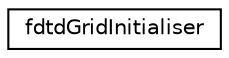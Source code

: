 digraph "Graphical Class Hierarchy"
{
 // LATEX_PDF_SIZE
  edge [fontname="Helvetica",fontsize="10",labelfontname="Helvetica",labelfontsize="10"];
  node [fontname="Helvetica",fontsize="10",shape=record];
  rankdir="LR";
  Node0 [label="fdtdGridInitialiser",height=0.2,width=0.4,color="black", fillcolor="white", style="filled",URL="$classfdtdGridInitialiser.html",tooltip=" "];
}
